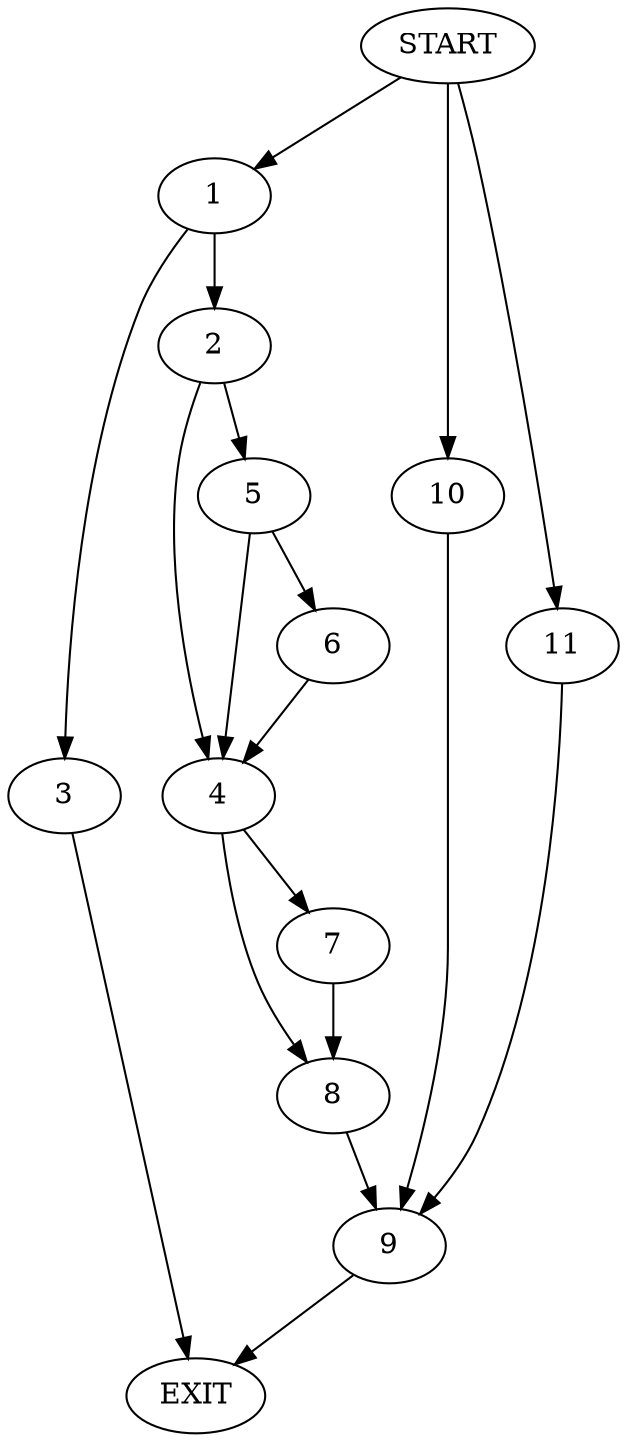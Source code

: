 digraph {
0 [label="START"]
12 [label="EXIT"]
0 -> 1
1 -> 2
1 -> 3
3 -> 12
2 -> 4
2 -> 5
5 -> 4
5 -> 6
4 -> 7
4 -> 8
6 -> 4
7 -> 8
8 -> 9
9 -> 12
0 -> 10
10 -> 9
0 -> 11
11 -> 9
}
